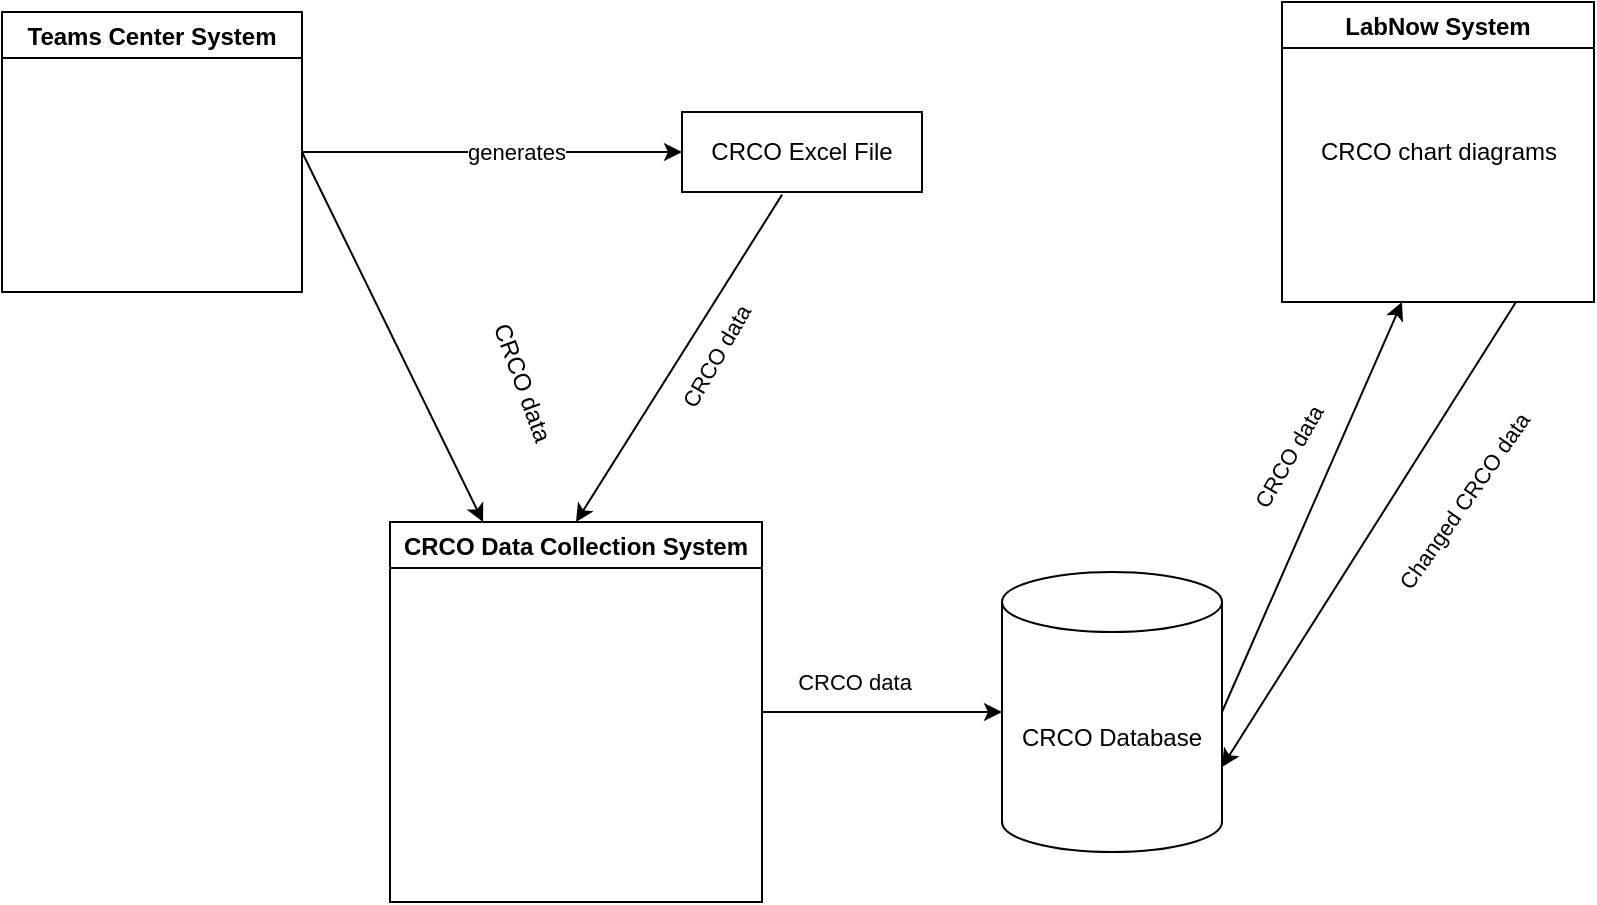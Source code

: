 <mxfile version="14.9.3" type="github">
  <diagram id="C5RBs43oDa-KdzZeNtuy" name="Page-1">
    <mxGraphModel dx="1022" dy="436" grid="1" gridSize="10" guides="1" tooltips="1" connect="1" arrows="1" fold="1" page="1" pageScale="1" pageWidth="827" pageHeight="1169" math="0" shadow="0">
      <root>
        <mxCell id="WIyWlLk6GJQsqaUBKTNV-0" />
        <mxCell id="WIyWlLk6GJQsqaUBKTNV-1" parent="WIyWlLk6GJQsqaUBKTNV-0" />
        <mxCell id="WIyWlLk6GJQsqaUBKTNV-2" value="" style="rounded=0;html=1;jettySize=auto;orthogonalLoop=1;fontSize=11;endArrow=block;endFill=0;endSize=8;strokeWidth=1;shadow=0;labelBackgroundColor=none;edgeStyle=orthogonalEdgeStyle;" parent="WIyWlLk6GJQsqaUBKTNV-1" target="WIyWlLk6GJQsqaUBKTNV-6" edge="1">
          <mxGeometry relative="1" as="geometry">
            <mxPoint x="220" y="120" as="sourcePoint" />
          </mxGeometry>
        </mxCell>
        <mxCell id="WIyWlLk6GJQsqaUBKTNV-4" value="Yes" style="rounded=0;html=1;jettySize=auto;orthogonalLoop=1;fontSize=11;endArrow=block;endFill=0;endSize=8;strokeWidth=1;shadow=0;labelBackgroundColor=none;edgeStyle=orthogonalEdgeStyle;" parent="WIyWlLk6GJQsqaUBKTNV-1" target="WIyWlLk6GJQsqaUBKTNV-10" edge="1">
          <mxGeometry y="20" relative="1" as="geometry">
            <mxPoint as="offset" />
            <mxPoint x="220" y="250" as="sourcePoint" />
          </mxGeometry>
        </mxCell>
        <mxCell id="WIyWlLk6GJQsqaUBKTNV-8" value="No" style="rounded=0;html=1;jettySize=auto;orthogonalLoop=1;fontSize=11;endArrow=block;endFill=0;endSize=8;strokeWidth=1;shadow=0;labelBackgroundColor=none;edgeStyle=orthogonalEdgeStyle;" parent="WIyWlLk6GJQsqaUBKTNV-1" target="WIyWlLk6GJQsqaUBKTNV-11" edge="1">
          <mxGeometry x="0.333" y="20" relative="1" as="geometry">
            <mxPoint as="offset" />
            <mxPoint x="220" y="370" as="sourcePoint" />
          </mxGeometry>
        </mxCell>
        <mxCell id="gLfVK92h8fUb3svl4hoB-0" value="CRCO Excel File" style="rounded=0;whiteSpace=wrap;html=1;" vertex="1" parent="WIyWlLk6GJQsqaUBKTNV-1">
          <mxGeometry x="360" y="95" width="120" height="40" as="geometry" />
        </mxCell>
        <mxCell id="gLfVK92h8fUb3svl4hoB-1" value="CRCO Data Collection System" style="swimlane;" vertex="1" parent="WIyWlLk6GJQsqaUBKTNV-1">
          <mxGeometry x="214" y="300" width="186" height="190" as="geometry" />
        </mxCell>
        <mxCell id="gLfVK92h8fUb3svl4hoB-2" value="Teams Center System" style="swimlane;" vertex="1" parent="WIyWlLk6GJQsqaUBKTNV-1">
          <mxGeometry x="20" y="45" width="150" height="140" as="geometry" />
        </mxCell>
        <mxCell id="gLfVK92h8fUb3svl4hoB-5" value="" style="endArrow=classic;html=1;exitX=1;exitY=0.5;exitDx=0;exitDy=0;" edge="1" parent="WIyWlLk6GJQsqaUBKTNV-1" source="gLfVK92h8fUb3svl4hoB-2" target="gLfVK92h8fUb3svl4hoB-1">
          <mxGeometry width="50" height="50" relative="1" as="geometry">
            <mxPoint x="480" y="270" as="sourcePoint" />
            <mxPoint x="530" y="220" as="targetPoint" />
          </mxGeometry>
        </mxCell>
        <mxCell id="gLfVK92h8fUb3svl4hoB-6" value="" style="endArrow=classic;html=1;exitX=0.417;exitY=1.033;exitDx=0;exitDy=0;exitPerimeter=0;entryX=0.5;entryY=0;entryDx=0;entryDy=0;" edge="1" parent="WIyWlLk6GJQsqaUBKTNV-1" source="gLfVK92h8fUb3svl4hoB-0" target="gLfVK92h8fUb3svl4hoB-1">
          <mxGeometry width="50" height="50" relative="1" as="geometry">
            <mxPoint x="480" y="270" as="sourcePoint" />
            <mxPoint x="530" y="220" as="targetPoint" />
            <Array as="points" />
          </mxGeometry>
        </mxCell>
        <mxCell id="gLfVK92h8fUb3svl4hoB-8" value="CRCO data" style="edgeLabel;html=1;align=center;verticalAlign=middle;resizable=0;points=[];rotation=-60;" vertex="1" connectable="0" parent="gLfVK92h8fUb3svl4hoB-6">
          <mxGeometry x="-0.42" y="1" relative="1" as="geometry">
            <mxPoint x="-4" y="33" as="offset" />
          </mxGeometry>
        </mxCell>
        <mxCell id="gLfVK92h8fUb3svl4hoB-7" value="CRCO data" style="text;html=1;align=center;verticalAlign=middle;resizable=0;points=[];autosize=1;strokeColor=none;rotation=70;" vertex="1" parent="WIyWlLk6GJQsqaUBKTNV-1">
          <mxGeometry x="240" y="220" width="80" height="20" as="geometry" />
        </mxCell>
        <mxCell id="gLfVK92h8fUb3svl4hoB-9" value="" style="endArrow=classic;html=1;exitX=1;exitY=0.5;exitDx=0;exitDy=0;entryX=0;entryY=0.5;entryDx=0;entryDy=0;" edge="1" parent="WIyWlLk6GJQsqaUBKTNV-1" source="gLfVK92h8fUb3svl4hoB-2" target="gLfVK92h8fUb3svl4hoB-0">
          <mxGeometry width="50" height="50" relative="1" as="geometry">
            <mxPoint x="480" y="270" as="sourcePoint" />
            <mxPoint x="410" y="110" as="targetPoint" />
          </mxGeometry>
        </mxCell>
        <mxCell id="gLfVK92h8fUb3svl4hoB-10" value="generates" style="edgeLabel;html=1;align=center;verticalAlign=middle;resizable=0;points=[];" vertex="1" connectable="0" parent="gLfVK92h8fUb3svl4hoB-9">
          <mxGeometry x="0.256" relative="1" as="geometry">
            <mxPoint x="-13" as="offset" />
          </mxGeometry>
        </mxCell>
        <mxCell id="gLfVK92h8fUb3svl4hoB-11" value="CRCO Database" style="shape=cylinder3;whiteSpace=wrap;html=1;boundedLbl=1;backgroundOutline=1;size=15;" vertex="1" parent="WIyWlLk6GJQsqaUBKTNV-1">
          <mxGeometry x="520" y="325" width="110" height="140" as="geometry" />
        </mxCell>
        <mxCell id="gLfVK92h8fUb3svl4hoB-12" value="LabNow System" style="swimlane;" vertex="1" parent="WIyWlLk6GJQsqaUBKTNV-1">
          <mxGeometry x="660" y="40" width="156" height="150" as="geometry" />
        </mxCell>
        <mxCell id="gLfVK92h8fUb3svl4hoB-17" value="CRCO chart diagrams" style="text;html=1;align=center;verticalAlign=middle;resizable=0;points=[];autosize=1;strokeColor=none;" vertex="1" parent="gLfVK92h8fUb3svl4hoB-12">
          <mxGeometry x="13" y="65" width="130" height="20" as="geometry" />
        </mxCell>
        <mxCell id="gLfVK92h8fUb3svl4hoB-13" value="" style="endArrow=classic;html=1;exitX=1;exitY=0.5;exitDx=0;exitDy=0;entryX=0;entryY=0.5;entryDx=0;entryDy=0;entryPerimeter=0;" edge="1" parent="WIyWlLk6GJQsqaUBKTNV-1" source="gLfVK92h8fUb3svl4hoB-1" target="gLfVK92h8fUb3svl4hoB-11">
          <mxGeometry width="50" height="50" relative="1" as="geometry">
            <mxPoint x="480" y="270" as="sourcePoint" />
            <mxPoint x="530" y="220" as="targetPoint" />
          </mxGeometry>
        </mxCell>
        <mxCell id="gLfVK92h8fUb3svl4hoB-14" value="CRCO data" style="edgeLabel;html=1;align=center;verticalAlign=middle;resizable=0;points=[];rotation=0;" vertex="1" connectable="0" parent="WIyWlLk6GJQsqaUBKTNV-1">
          <mxGeometry x="450.003" y="380.001" as="geometry">
            <mxPoint x="-4" as="offset" />
          </mxGeometry>
        </mxCell>
        <mxCell id="gLfVK92h8fUb3svl4hoB-15" value="" style="endArrow=classic;html=1;exitX=1;exitY=0.5;exitDx=0;exitDy=0;exitPerimeter=0;" edge="1" parent="WIyWlLk6GJQsqaUBKTNV-1" source="gLfVK92h8fUb3svl4hoB-11">
          <mxGeometry width="50" height="50" relative="1" as="geometry">
            <mxPoint x="480" y="270" as="sourcePoint" />
            <mxPoint x="720" y="190" as="targetPoint" />
          </mxGeometry>
        </mxCell>
        <mxCell id="gLfVK92h8fUb3svl4hoB-20" value="CRCO data" style="edgeLabel;html=1;align=center;verticalAlign=middle;resizable=0;points=[];rotation=-60;" vertex="1" connectable="0" parent="gLfVK92h8fUb3svl4hoB-15">
          <mxGeometry x="0.273" y="2" relative="1" as="geometry">
            <mxPoint x="-23" y="4" as="offset" />
          </mxGeometry>
        </mxCell>
        <mxCell id="gLfVK92h8fUb3svl4hoB-18" value="" style="endArrow=classic;html=1;exitX=0.75;exitY=1;exitDx=0;exitDy=0;entryX=1;entryY=0;entryDx=0;entryDy=97.5;entryPerimeter=0;" edge="1" parent="WIyWlLk6GJQsqaUBKTNV-1" source="gLfVK92h8fUb3svl4hoB-12" target="gLfVK92h8fUb3svl4hoB-11">
          <mxGeometry width="50" height="50" relative="1" as="geometry">
            <mxPoint x="480" y="270" as="sourcePoint" />
            <mxPoint x="530" y="220" as="targetPoint" />
          </mxGeometry>
        </mxCell>
        <mxCell id="gLfVK92h8fUb3svl4hoB-21" value="Changed CRCO data" style="edgeLabel;html=1;align=center;verticalAlign=middle;resizable=0;points=[];rotation=-55;" vertex="1" connectable="0" parent="gLfVK92h8fUb3svl4hoB-18">
          <mxGeometry x="-0.195" y="3" relative="1" as="geometry">
            <mxPoint x="30" y="5" as="offset" />
          </mxGeometry>
        </mxCell>
      </root>
    </mxGraphModel>
  </diagram>
</mxfile>
